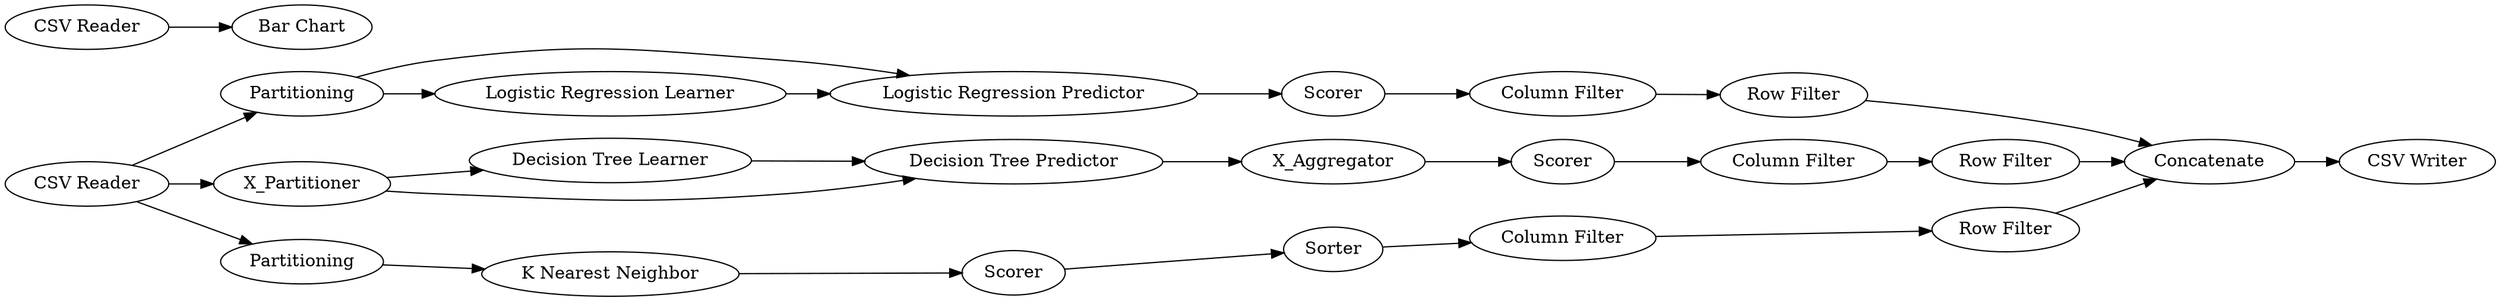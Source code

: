 digraph {
	321 -> 60
	6 -> 320
	39 -> 319
	320 -> 322
	307 -> 39
	4 -> 6
	2 -> 4
	46 -> 49
	316 -> 321
	31 -> 32
	32 -> 307
	60 -> 324
	1 -> 41
	306 -> 32
	49 -> 314
	323 -> 60
	319 -> 323
	1 -> 48
	314 -> 316
	306 -> 31
	41 -> 4
	325 -> 326
	41 -> 2
	1 -> 306
	48 -> 46
	322 -> 60
	306 [label=X_Partitioner]
	324 [label="CSV Writer"]
	307 [label=X_Aggregator]
	322 [label="Row Filter"]
	49 [label=Scorer]
	41 [label=Partitioning]
	316 [label="Column Filter"]
	31 [label="Decision Tree Learner"]
	325 [label="CSV Reader"]
	6 [label=Scorer]
	48 [label=Partitioning]
	319 [label="Column Filter"]
	1 [label="CSV Reader"]
	4 [label="Logistic Regression Predictor"]
	321 [label="Row Filter"]
	60 [label=Concatenate]
	314 [label=Sorter]
	326 [label="Bar Chart"]
	46 [label="K Nearest Neighbor"]
	323 [label="Row Filter"]
	39 [label=Scorer]
	32 [label="Decision Tree Predictor"]
	2 [label="Logistic Regression Learner"]
	320 [label="Column Filter"]
	rankdir=LR
}
